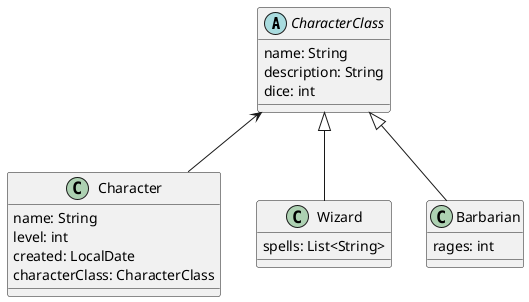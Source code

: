 @startuml
'https://plantuml.com/sequence-diagram

CharacterClass <-- Character

class Wizard extends CharacterClass {
    spells: List<String>
}

class Barbarian extends CharacterClass {
    rages: int
}

abstract class CharacterClass {
    name: String
    description: String
    dice: int
}

class Character {
    name: String
    level: int
    created: LocalDate
    characterClass: CharacterClass
}
@enduml